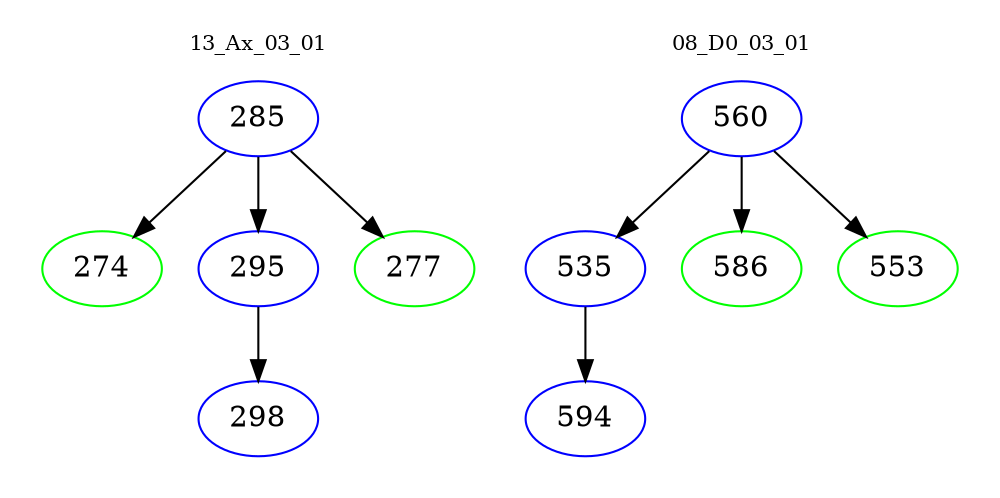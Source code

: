 digraph{
subgraph cluster_0 {
color = white
label = "13_Ax_03_01";
fontsize=10;
T0_285 [label="285", color="blue"]
T0_285 -> T0_274 [color="black"]
T0_274 [label="274", color="green"]
T0_285 -> T0_295 [color="black"]
T0_295 [label="295", color="blue"]
T0_295 -> T0_298 [color="black"]
T0_298 [label="298", color="blue"]
T0_285 -> T0_277 [color="black"]
T0_277 [label="277", color="green"]
}
subgraph cluster_1 {
color = white
label = "08_D0_03_01";
fontsize=10;
T1_560 [label="560", color="blue"]
T1_560 -> T1_535 [color="black"]
T1_535 [label="535", color="blue"]
T1_535 -> T1_594 [color="black"]
T1_594 [label="594", color="blue"]
T1_560 -> T1_586 [color="black"]
T1_586 [label="586", color="green"]
T1_560 -> T1_553 [color="black"]
T1_553 [label="553", color="green"]
}
}
